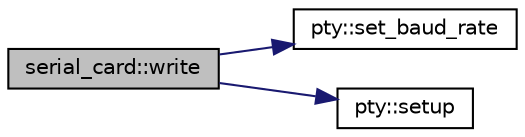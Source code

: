 digraph "serial_card::write"
{
 // LATEX_PDF_SIZE
  edge [fontname="Helvetica",fontsize="10",labelfontname="Helvetica",labelfontsize="10"];
  node [fontname="Helvetica",fontsize="10",shape=record];
  rankdir="LR";
  Node1 [label="serial_card::write",height=0.2,width=0.4,color="black", fillcolor="grey75", style="filled", fontcolor="black",tooltip="Write a byte to the serial registers."];
  Node1 -> Node2 [color="midnightblue",fontsize="10",style="solid",fontname="Helvetica"];
  Node2 [label="pty::set_baud_rate",height=0.2,width=0.4,color="black", fillcolor="white", style="filled",URL="$classpty.html#a757f8fc7156ea5215922e9646b65daaa",tooltip="Set the baud rate of the PTY interface."];
  Node1 -> Node3 [color="midnightblue",fontsize="10",style="solid",fontname="Helvetica"];
  Node3 [label="pty::setup",height=0.2,width=0.4,color="black", fillcolor="white", style="filled",URL="$classpty.html#acacb920c29edf75bc85388b4e347aa4e",tooltip="Setup the PTY interface with custom configuration."];
}
